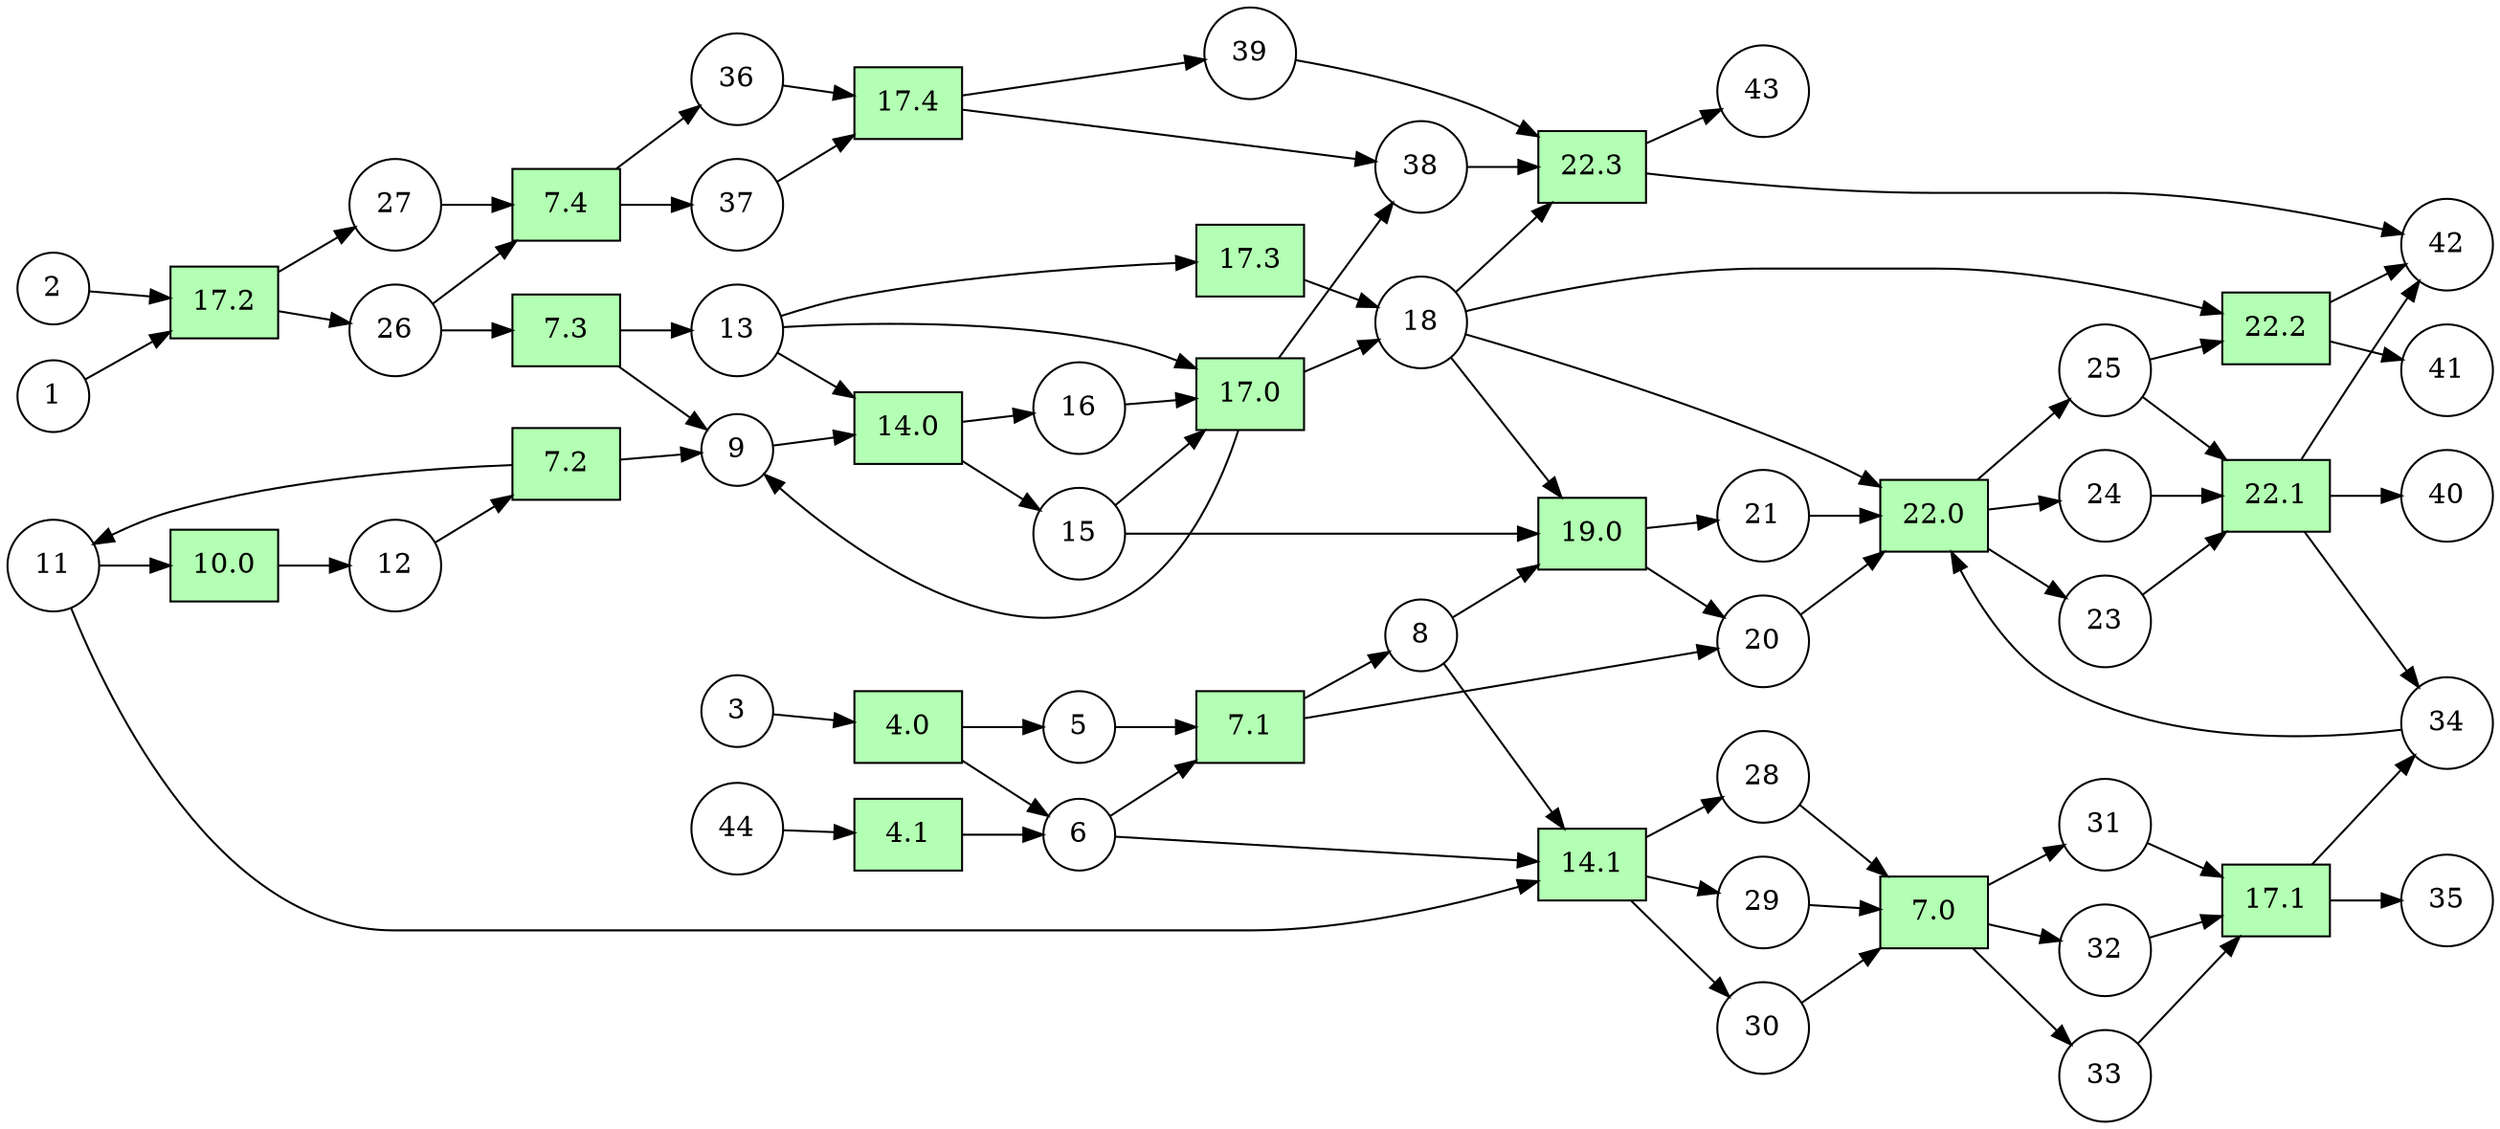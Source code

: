 digraph G {
    size ="40";
    // nodesep=.05;
    rankdir=LR;
    // node [shape=record,width=.1,height=.1]
    compound=true;
    forcelabels=true;
    node [style=filled fillcolor=white,shape=circle];
    1 [weight=99]
    2 [weight=99]
    3 [weight=99]  // xlabel="100"
    5 [weight=99]
    6 [weight=99]
    8 [weight=99]
    9 [weight=99]
    11 [weight=99]
    12 [weight=99]
    13 [weight=99]
    15 [weight=99]
    16 [weight=99]
    18 [weight=99]
    20 [weight=99]
    21 [weight=99]
    23 [weight=99]
    24 [weight=99]
    25 [weight=99]
    26 [weight=99]
    27 [weight=99]
    36 [weight=99]
    37 [weight=99]
    38 [weight=99]
    39 [weight=99]
    40 [weight=99]
    41 [weight=99]
    42 [weight=99]
    43 [weight=99]
    44 [weight=99]
    28 [weight=99]
    29 [weight=99]
    30 [weight=99]
    31 [weight=99]
    32 [weight=99]
    33 [weight=99]
    34 [weight=99]
    35 [weight=99]
    //
    node [style=filled fillcolor="#b3ffb3",shape=box]
    "7.0" []
    "7.1" []
    "7.2" []
    "7.3" []
    "7.4" []
    "4.0" []
    "4.1" []
    "10.0" []
    "14.0" []
    "14.1" []
    "17.0" []
    "17.1" []
    "17.2" []
    "17.3" []
    "19.0" []
    "22.0" []
    "22.1" []
    //
    28->"7.0"
    29->"7.0"
    30->"7.0"
    "7.0"->31
    "7.0"->32
    "7.0"->33
    // 1->"4.0"
    // 2->"4.0"
    3->"4.0"
    // 3->"4.1"
    "4.0"->5
    "4.0"->6
    31->"17.1"
    32->"17.1"
    33->"17.1"
    "17.1"->34
    "17.1"->35
    1->"17.2"
    2->"17.2"
    // 3->"10.0"
    11->"10.0"
    "10.0"->12
    "4.1"->6
    5->"7.1"
    34->"22.0"
    20->"22.0"
    6->"7.1"
    // 6->"7.2"
    12->"7.2"
    // 12->"7.3"
    "17.3"->18
    18->"22.0"
    "17.0"->18
    "17.2"->26
    "17.2"->27
    27->"7.4"
    26->"7.3"
    26->"7.4"
    "7.4"->36
    "7.4"->37
    "7.1"->8
    // "7.1"->9
    "7.2"->9
    "7.3"->9
    "7.3"->13
    36->"17.4"
    37->"17.4"
    "17.4"->38
    "17.4"->39
    13->"17.0"
    13->"14.0"
    9->"14.0"
    8->"19.0"
    // 8->"14.0"
    39->"22.3"
    18->"22.2"
    18->"22.3"
    18->"19.0"
    "19.0"->20
    "19.0"->21
    21->"22.0"
    15->"19.0"
    "22.1"->40
    "22.0"->23
    "22.0"->24
    "22.0"->25
    23->"22.1"
    24->"22.1"
    25->"22.1"
    25->"22.2"
    "22.2"->41
    "22.2"->42
    "14.0"->15
    "14.0"->16
    15->"17.0"
    16->"17.0"
    "17.0"->38
    38->"22.3"
    "22.3"->42
    "22.3"->43
    "14.1"->30
    "14.1"->28
    "14.1"->29
    6->"14.1"
    8->"14.1"
    11->"14.1"
    "7.1"->20
    44->"4.1"
    13->"17.3"
    "22.1"->42
    //: cycles
    "17.0"->9
    "7.2"->11
    "22.1"->34
}
